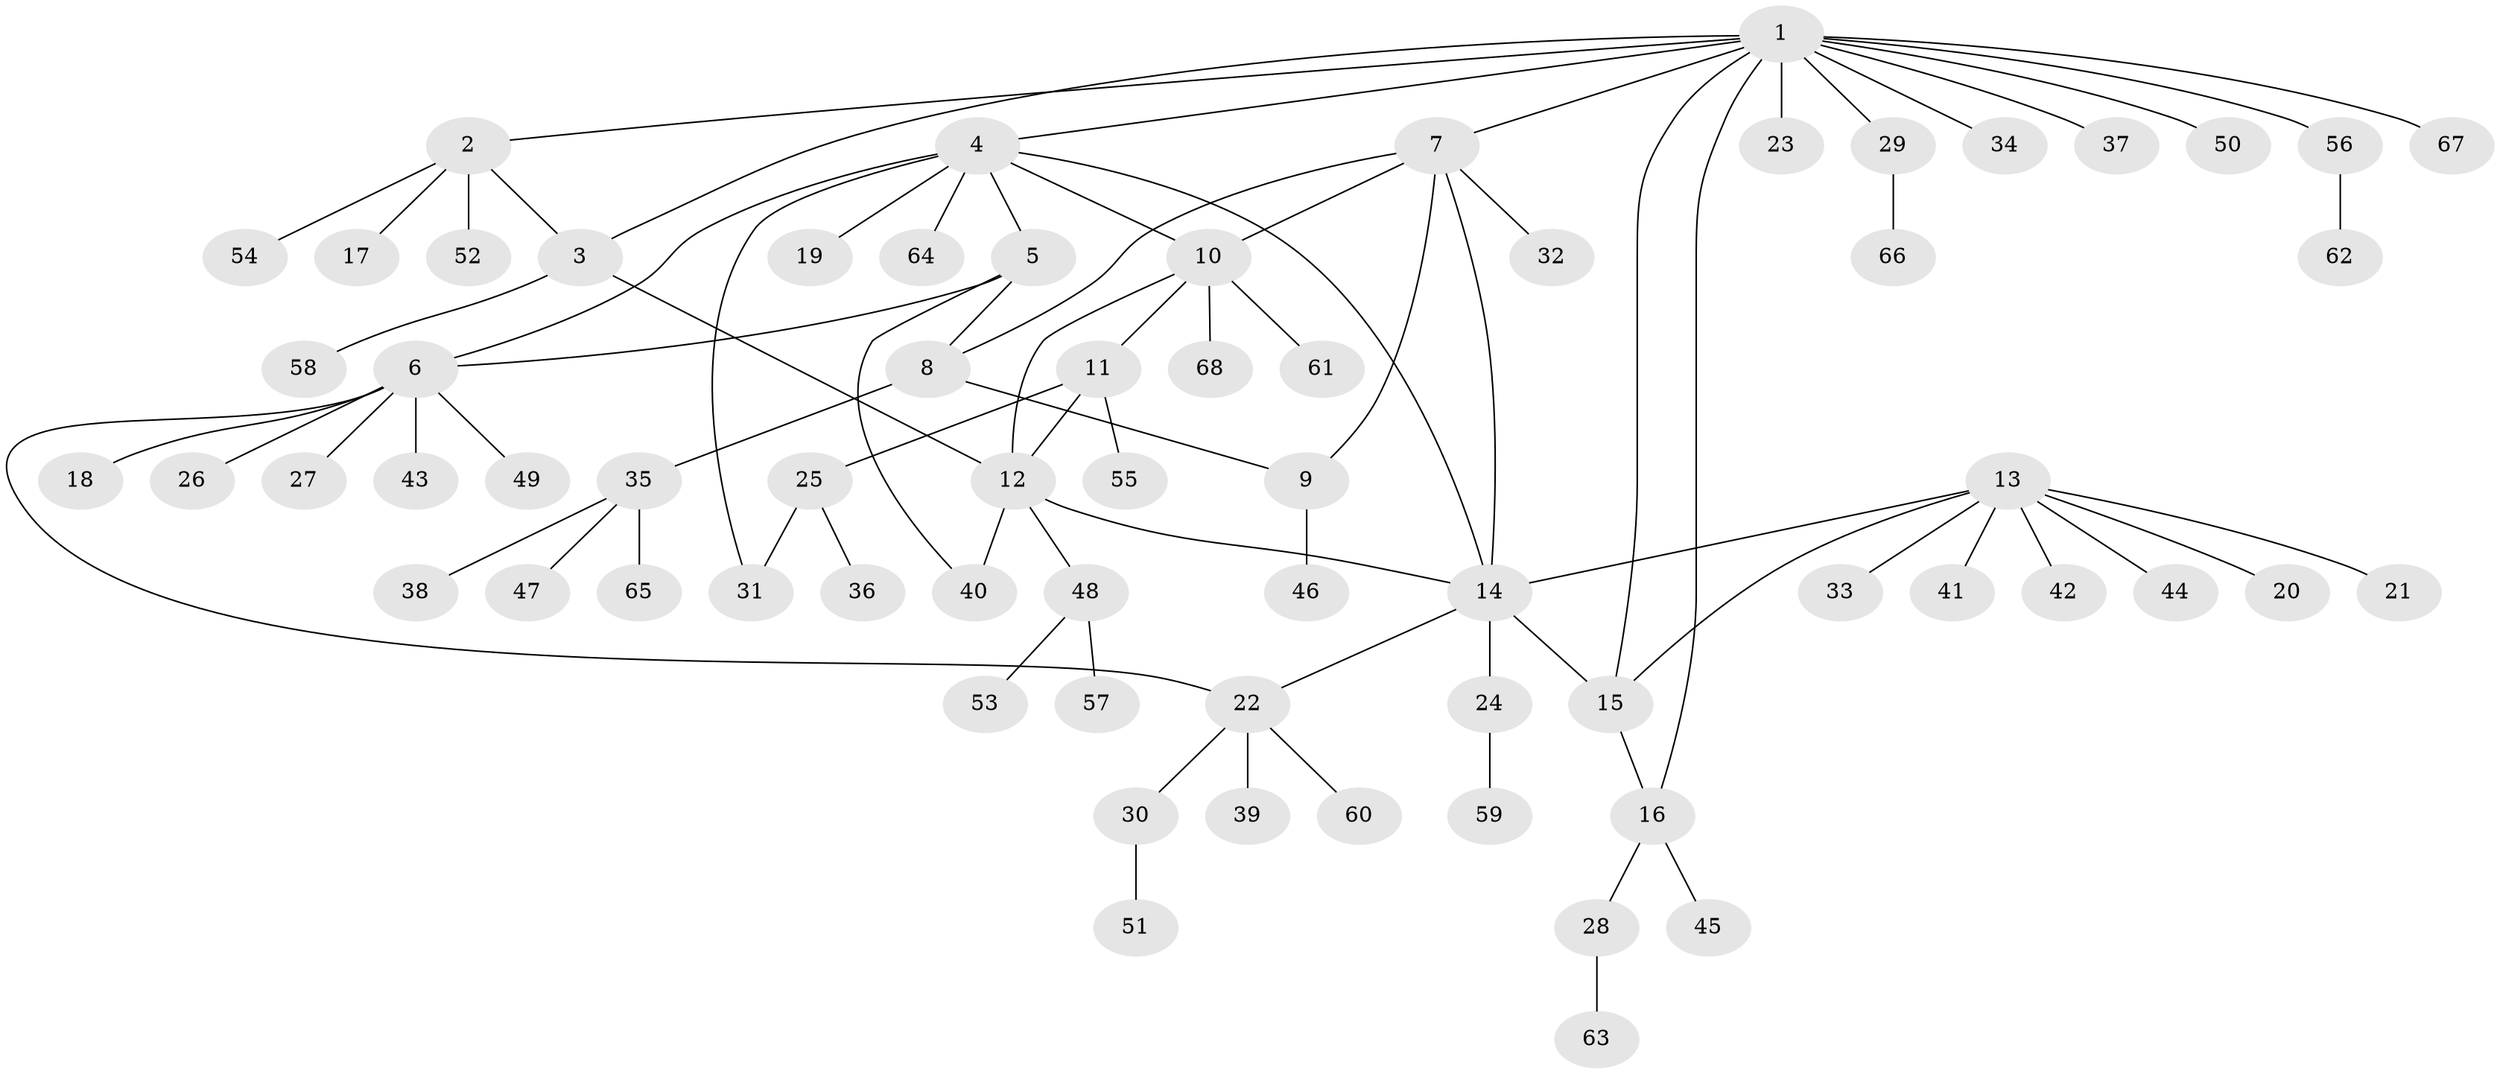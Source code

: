 // coarse degree distribution, {13: 0.020833333333333332, 4: 0.0625, 3: 0.10416666666666667, 7: 0.0625, 11: 0.041666666666666664, 1: 0.6666666666666666, 5: 0.020833333333333332, 2: 0.020833333333333332}
// Generated by graph-tools (version 1.1) at 2025/52/02/27/25 19:52:14]
// undirected, 68 vertices, 82 edges
graph export_dot {
graph [start="1"]
  node [color=gray90,style=filled];
  1;
  2;
  3;
  4;
  5;
  6;
  7;
  8;
  9;
  10;
  11;
  12;
  13;
  14;
  15;
  16;
  17;
  18;
  19;
  20;
  21;
  22;
  23;
  24;
  25;
  26;
  27;
  28;
  29;
  30;
  31;
  32;
  33;
  34;
  35;
  36;
  37;
  38;
  39;
  40;
  41;
  42;
  43;
  44;
  45;
  46;
  47;
  48;
  49;
  50;
  51;
  52;
  53;
  54;
  55;
  56;
  57;
  58;
  59;
  60;
  61;
  62;
  63;
  64;
  65;
  66;
  67;
  68;
  1 -- 2;
  1 -- 3;
  1 -- 4;
  1 -- 7;
  1 -- 15;
  1 -- 16;
  1 -- 23;
  1 -- 29;
  1 -- 34;
  1 -- 37;
  1 -- 50;
  1 -- 56;
  1 -- 67;
  2 -- 3;
  2 -- 17;
  2 -- 52;
  2 -- 54;
  3 -- 12;
  3 -- 58;
  4 -- 5;
  4 -- 6;
  4 -- 10;
  4 -- 14;
  4 -- 19;
  4 -- 31;
  4 -- 64;
  5 -- 6;
  5 -- 8;
  5 -- 40;
  6 -- 18;
  6 -- 22;
  6 -- 26;
  6 -- 27;
  6 -- 43;
  6 -- 49;
  7 -- 8;
  7 -- 9;
  7 -- 10;
  7 -- 14;
  7 -- 32;
  8 -- 9;
  8 -- 35;
  9 -- 46;
  10 -- 11;
  10 -- 12;
  10 -- 61;
  10 -- 68;
  11 -- 12;
  11 -- 25;
  11 -- 55;
  12 -- 14;
  12 -- 40;
  12 -- 48;
  13 -- 14;
  13 -- 15;
  13 -- 20;
  13 -- 21;
  13 -- 33;
  13 -- 41;
  13 -- 42;
  13 -- 44;
  14 -- 15;
  14 -- 22;
  14 -- 24;
  15 -- 16;
  16 -- 28;
  16 -- 45;
  22 -- 30;
  22 -- 39;
  22 -- 60;
  24 -- 59;
  25 -- 31;
  25 -- 36;
  28 -- 63;
  29 -- 66;
  30 -- 51;
  35 -- 38;
  35 -- 47;
  35 -- 65;
  48 -- 53;
  48 -- 57;
  56 -- 62;
}
